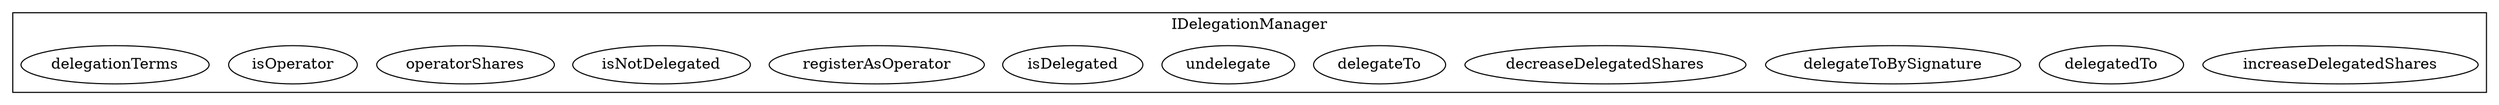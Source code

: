 strict digraph {
subgraph cluster_2894_IDelegationManager {
label = "IDelegationManager"
"2894_increaseDelegatedShares" [label="increaseDelegatedShares"]
"2894_delegatedTo" [label="delegatedTo"]
"2894_delegateToBySignature" [label="delegateToBySignature"]
"2894_decreaseDelegatedShares" [label="decreaseDelegatedShares"]
"2894_delegateTo" [label="delegateTo"]
"2894_undelegate" [label="undelegate"]
"2894_isDelegated" [label="isDelegated"]
"2894_registerAsOperator" [label="registerAsOperator"]
"2894_isNotDelegated" [label="isNotDelegated"]
"2894_operatorShares" [label="operatorShares"]
"2894_isOperator" [label="isOperator"]
"2894_delegationTerms" [label="delegationTerms"]
}subgraph cluster_solidity {
label = "[Solidity]"
}
}